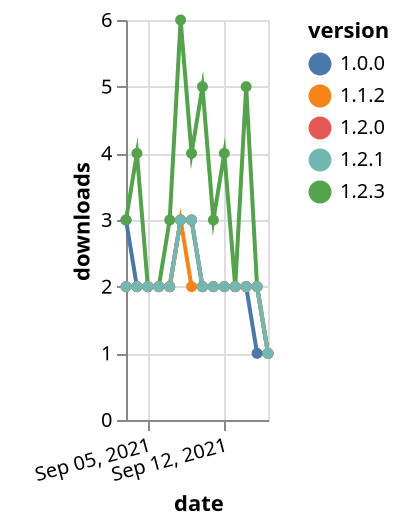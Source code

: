 {"$schema": "https://vega.github.io/schema/vega-lite/v5.json", "description": "A simple bar chart with embedded data.", "data": {"values": [{"date": "2021-09-03", "total": 2835, "delta": 3, "version": "1.0.0"}, {"date": "2021-09-04", "total": 2837, "delta": 2, "version": "1.0.0"}, {"date": "2021-09-05", "total": 2839, "delta": 2, "version": "1.0.0"}, {"date": "2021-09-06", "total": 2841, "delta": 2, "version": "1.0.0"}, {"date": "2021-09-07", "total": 2843, "delta": 2, "version": "1.0.0"}, {"date": "2021-09-08", "total": 2846, "delta": 3, "version": "1.0.0"}, {"date": "2021-09-09", "total": 2849, "delta": 3, "version": "1.0.0"}, {"date": "2021-09-10", "total": 2851, "delta": 2, "version": "1.0.0"}, {"date": "2021-09-11", "total": 2853, "delta": 2, "version": "1.0.0"}, {"date": "2021-09-12", "total": 2855, "delta": 2, "version": "1.0.0"}, {"date": "2021-09-13", "total": 2857, "delta": 2, "version": "1.0.0"}, {"date": "2021-09-14", "total": 2859, "delta": 2, "version": "1.0.0"}, {"date": "2021-09-15", "total": 2860, "delta": 1, "version": "1.0.0"}, {"date": "2021-09-16", "total": 2861, "delta": 1, "version": "1.0.0"}, {"date": "2021-09-03", "total": 4043, "delta": 3, "version": "1.2.3"}, {"date": "2021-09-04", "total": 4047, "delta": 4, "version": "1.2.3"}, {"date": "2021-09-05", "total": 4049, "delta": 2, "version": "1.2.3"}, {"date": "2021-09-06", "total": 4051, "delta": 2, "version": "1.2.3"}, {"date": "2021-09-07", "total": 4054, "delta": 3, "version": "1.2.3"}, {"date": "2021-09-08", "total": 4060, "delta": 6, "version": "1.2.3"}, {"date": "2021-09-09", "total": 4064, "delta": 4, "version": "1.2.3"}, {"date": "2021-09-10", "total": 4069, "delta": 5, "version": "1.2.3"}, {"date": "2021-09-11", "total": 4072, "delta": 3, "version": "1.2.3"}, {"date": "2021-09-12", "total": 4076, "delta": 4, "version": "1.2.3"}, {"date": "2021-09-13", "total": 4078, "delta": 2, "version": "1.2.3"}, {"date": "2021-09-14", "total": 4083, "delta": 5, "version": "1.2.3"}, {"date": "2021-09-15", "total": 4085, "delta": 2, "version": "1.2.3"}, {"date": "2021-09-16", "total": 4086, "delta": 1, "version": "1.2.3"}, {"date": "2021-09-03", "total": 2589, "delta": 2, "version": "1.2.0"}, {"date": "2021-09-04", "total": 2591, "delta": 2, "version": "1.2.0"}, {"date": "2021-09-05", "total": 2593, "delta": 2, "version": "1.2.0"}, {"date": "2021-09-06", "total": 2595, "delta": 2, "version": "1.2.0"}, {"date": "2021-09-07", "total": 2597, "delta": 2, "version": "1.2.0"}, {"date": "2021-09-08", "total": 2600, "delta": 3, "version": "1.2.0"}, {"date": "2021-09-09", "total": 2603, "delta": 3, "version": "1.2.0"}, {"date": "2021-09-10", "total": 2605, "delta": 2, "version": "1.2.0"}, {"date": "2021-09-11", "total": 2607, "delta": 2, "version": "1.2.0"}, {"date": "2021-09-12", "total": 2609, "delta": 2, "version": "1.2.0"}, {"date": "2021-09-13", "total": 2611, "delta": 2, "version": "1.2.0"}, {"date": "2021-09-14", "total": 2613, "delta": 2, "version": "1.2.0"}, {"date": "2021-09-15", "total": 2615, "delta": 2, "version": "1.2.0"}, {"date": "2021-09-16", "total": 2616, "delta": 1, "version": "1.2.0"}, {"date": "2021-09-03", "total": 2589, "delta": 2, "version": "1.1.2"}, {"date": "2021-09-04", "total": 2591, "delta": 2, "version": "1.1.2"}, {"date": "2021-09-05", "total": 2593, "delta": 2, "version": "1.1.2"}, {"date": "2021-09-06", "total": 2595, "delta": 2, "version": "1.1.2"}, {"date": "2021-09-07", "total": 2597, "delta": 2, "version": "1.1.2"}, {"date": "2021-09-08", "total": 2600, "delta": 3, "version": "1.1.2"}, {"date": "2021-09-09", "total": 2602, "delta": 2, "version": "1.1.2"}, {"date": "2021-09-10", "total": 2604, "delta": 2, "version": "1.1.2"}, {"date": "2021-09-11", "total": 2606, "delta": 2, "version": "1.1.2"}, {"date": "2021-09-12", "total": 2608, "delta": 2, "version": "1.1.2"}, {"date": "2021-09-13", "total": 2610, "delta": 2, "version": "1.1.2"}, {"date": "2021-09-14", "total": 2612, "delta": 2, "version": "1.1.2"}, {"date": "2021-09-15", "total": 2614, "delta": 2, "version": "1.1.2"}, {"date": "2021-09-16", "total": 2615, "delta": 1, "version": "1.1.2"}, {"date": "2021-09-03", "total": 2307, "delta": 2, "version": "1.2.1"}, {"date": "2021-09-04", "total": 2309, "delta": 2, "version": "1.2.1"}, {"date": "2021-09-05", "total": 2311, "delta": 2, "version": "1.2.1"}, {"date": "2021-09-06", "total": 2313, "delta": 2, "version": "1.2.1"}, {"date": "2021-09-07", "total": 2315, "delta": 2, "version": "1.2.1"}, {"date": "2021-09-08", "total": 2318, "delta": 3, "version": "1.2.1"}, {"date": "2021-09-09", "total": 2321, "delta": 3, "version": "1.2.1"}, {"date": "2021-09-10", "total": 2323, "delta": 2, "version": "1.2.1"}, {"date": "2021-09-11", "total": 2325, "delta": 2, "version": "1.2.1"}, {"date": "2021-09-12", "total": 2327, "delta": 2, "version": "1.2.1"}, {"date": "2021-09-13", "total": 2329, "delta": 2, "version": "1.2.1"}, {"date": "2021-09-14", "total": 2331, "delta": 2, "version": "1.2.1"}, {"date": "2021-09-15", "total": 2333, "delta": 2, "version": "1.2.1"}, {"date": "2021-09-16", "total": 2334, "delta": 1, "version": "1.2.1"}]}, "width": "container", "mark": {"type": "line", "point": {"filled": true}}, "encoding": {"x": {"field": "date", "type": "temporal", "timeUnit": "yearmonthdate", "title": "date", "axis": {"labelAngle": -15}}, "y": {"field": "delta", "type": "quantitative", "title": "downloads"}, "color": {"field": "version", "type": "nominal"}, "tooltip": {"field": "delta"}}}